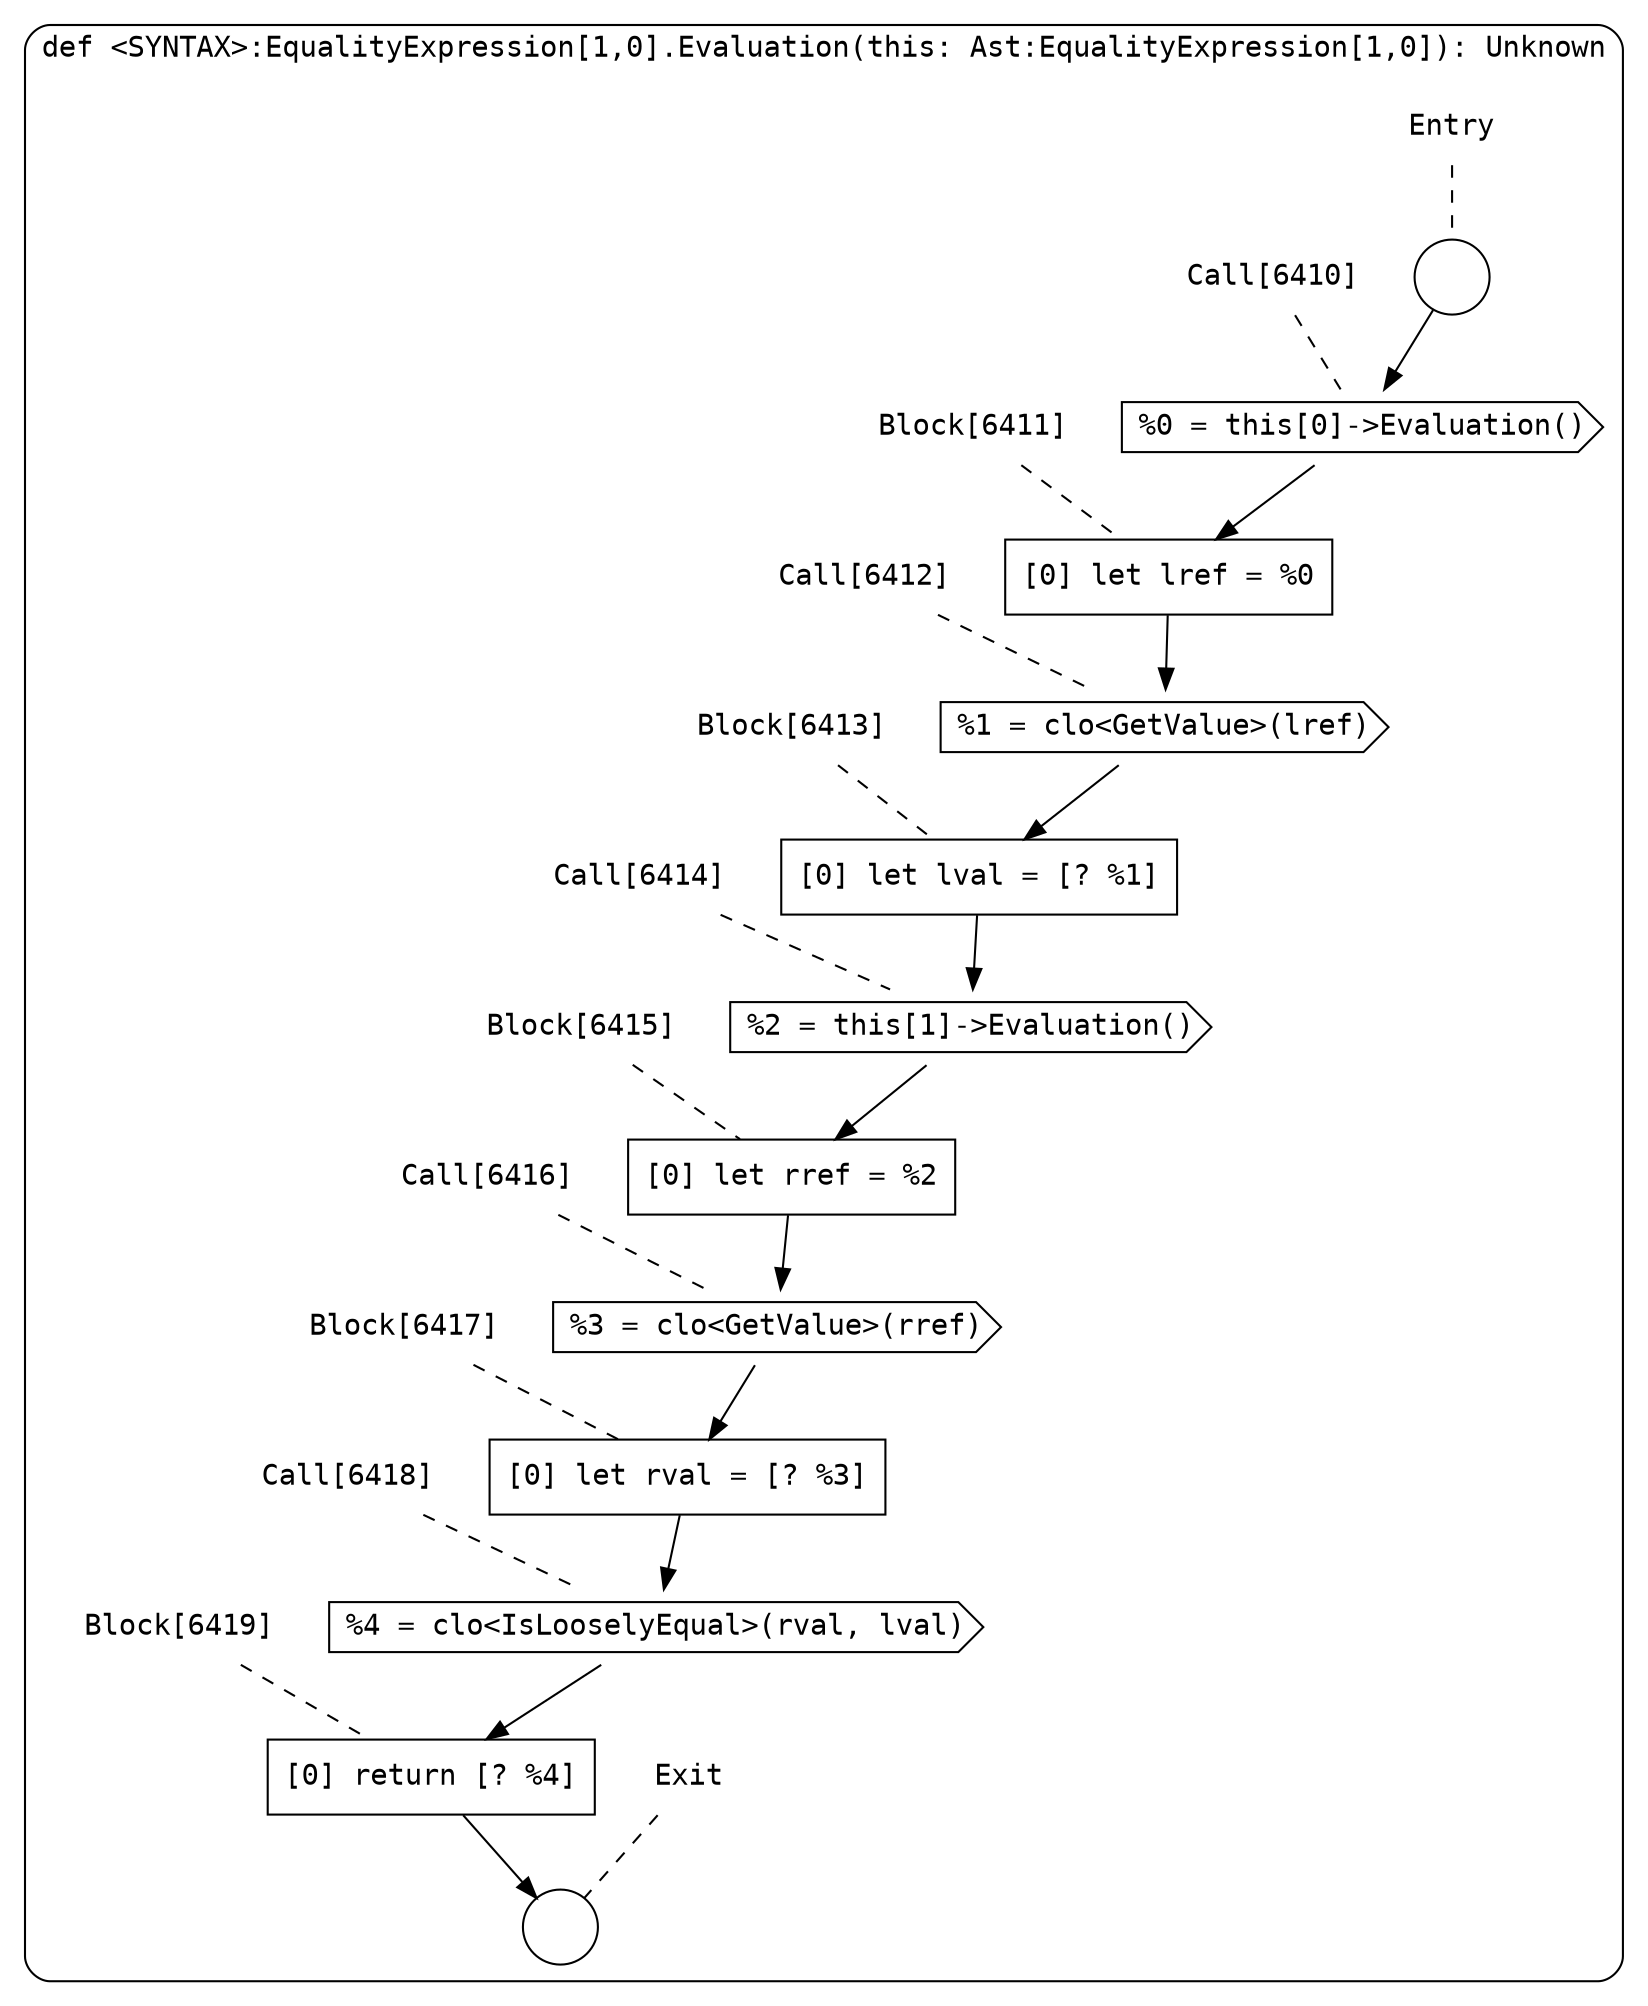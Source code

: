 digraph {
  graph [fontname = "Consolas"]
  node [fontname = "Consolas"]
  edge [fontname = "Consolas"]
  subgraph cluster1327 {
    label = "def <SYNTAX>:EqualityExpression[1,0].Evaluation(this: Ast:EqualityExpression[1,0]): Unknown"
    style = rounded
    cluster1327_entry_name [shape=none, label=<<font color="black">Entry</font>>]
    cluster1327_entry_name -> cluster1327_entry [arrowhead=none, color="black", style=dashed]
    cluster1327_entry [shape=circle label=" " color="black" fillcolor="white" style=filled]
    cluster1327_entry -> node6410 [color="black"]
    cluster1327_exit_name [shape=none, label=<<font color="black">Exit</font>>]
    cluster1327_exit_name -> cluster1327_exit [arrowhead=none, color="black", style=dashed]
    cluster1327_exit [shape=circle label=" " color="black" fillcolor="white" style=filled]
    node6410_name [shape=none, label=<<font color="black">Call[6410]</font>>]
    node6410_name -> node6410 [arrowhead=none, color="black", style=dashed]
    node6410 [shape=cds, label=<<font color="black">%0 = this[0]-&gt;Evaluation()</font>> color="black" fillcolor="white", style=filled]
    node6410 -> node6411 [color="black"]
    node6411_name [shape=none, label=<<font color="black">Block[6411]</font>>]
    node6411_name -> node6411 [arrowhead=none, color="black", style=dashed]
    node6411 [shape=box, label=<<font color="black">[0] let lref = %0<BR ALIGN="LEFT"/></font>> color="black" fillcolor="white", style=filled]
    node6411 -> node6412 [color="black"]
    node6412_name [shape=none, label=<<font color="black">Call[6412]</font>>]
    node6412_name -> node6412 [arrowhead=none, color="black", style=dashed]
    node6412 [shape=cds, label=<<font color="black">%1 = clo&lt;GetValue&gt;(lref)</font>> color="black" fillcolor="white", style=filled]
    node6412 -> node6413 [color="black"]
    node6413_name [shape=none, label=<<font color="black">Block[6413]</font>>]
    node6413_name -> node6413 [arrowhead=none, color="black", style=dashed]
    node6413 [shape=box, label=<<font color="black">[0] let lval = [? %1]<BR ALIGN="LEFT"/></font>> color="black" fillcolor="white", style=filled]
    node6413 -> node6414 [color="black"]
    node6414_name [shape=none, label=<<font color="black">Call[6414]</font>>]
    node6414_name -> node6414 [arrowhead=none, color="black", style=dashed]
    node6414 [shape=cds, label=<<font color="black">%2 = this[1]-&gt;Evaluation()</font>> color="black" fillcolor="white", style=filled]
    node6414 -> node6415 [color="black"]
    node6415_name [shape=none, label=<<font color="black">Block[6415]</font>>]
    node6415_name -> node6415 [arrowhead=none, color="black", style=dashed]
    node6415 [shape=box, label=<<font color="black">[0] let rref = %2<BR ALIGN="LEFT"/></font>> color="black" fillcolor="white", style=filled]
    node6415 -> node6416 [color="black"]
    node6416_name [shape=none, label=<<font color="black">Call[6416]</font>>]
    node6416_name -> node6416 [arrowhead=none, color="black", style=dashed]
    node6416 [shape=cds, label=<<font color="black">%3 = clo&lt;GetValue&gt;(rref)</font>> color="black" fillcolor="white", style=filled]
    node6416 -> node6417 [color="black"]
    node6417_name [shape=none, label=<<font color="black">Block[6417]</font>>]
    node6417_name -> node6417 [arrowhead=none, color="black", style=dashed]
    node6417 [shape=box, label=<<font color="black">[0] let rval = [? %3]<BR ALIGN="LEFT"/></font>> color="black" fillcolor="white", style=filled]
    node6417 -> node6418 [color="black"]
    node6418_name [shape=none, label=<<font color="black">Call[6418]</font>>]
    node6418_name -> node6418 [arrowhead=none, color="black", style=dashed]
    node6418 [shape=cds, label=<<font color="black">%4 = clo&lt;IsLooselyEqual&gt;(rval, lval)</font>> color="black" fillcolor="white", style=filled]
    node6418 -> node6419 [color="black"]
    node6419_name [shape=none, label=<<font color="black">Block[6419]</font>>]
    node6419_name -> node6419 [arrowhead=none, color="black", style=dashed]
    node6419 [shape=box, label=<<font color="black">[0] return [? %4]<BR ALIGN="LEFT"/></font>> color="black" fillcolor="white", style=filled]
    node6419 -> cluster1327_exit [color="black"]
  }
}